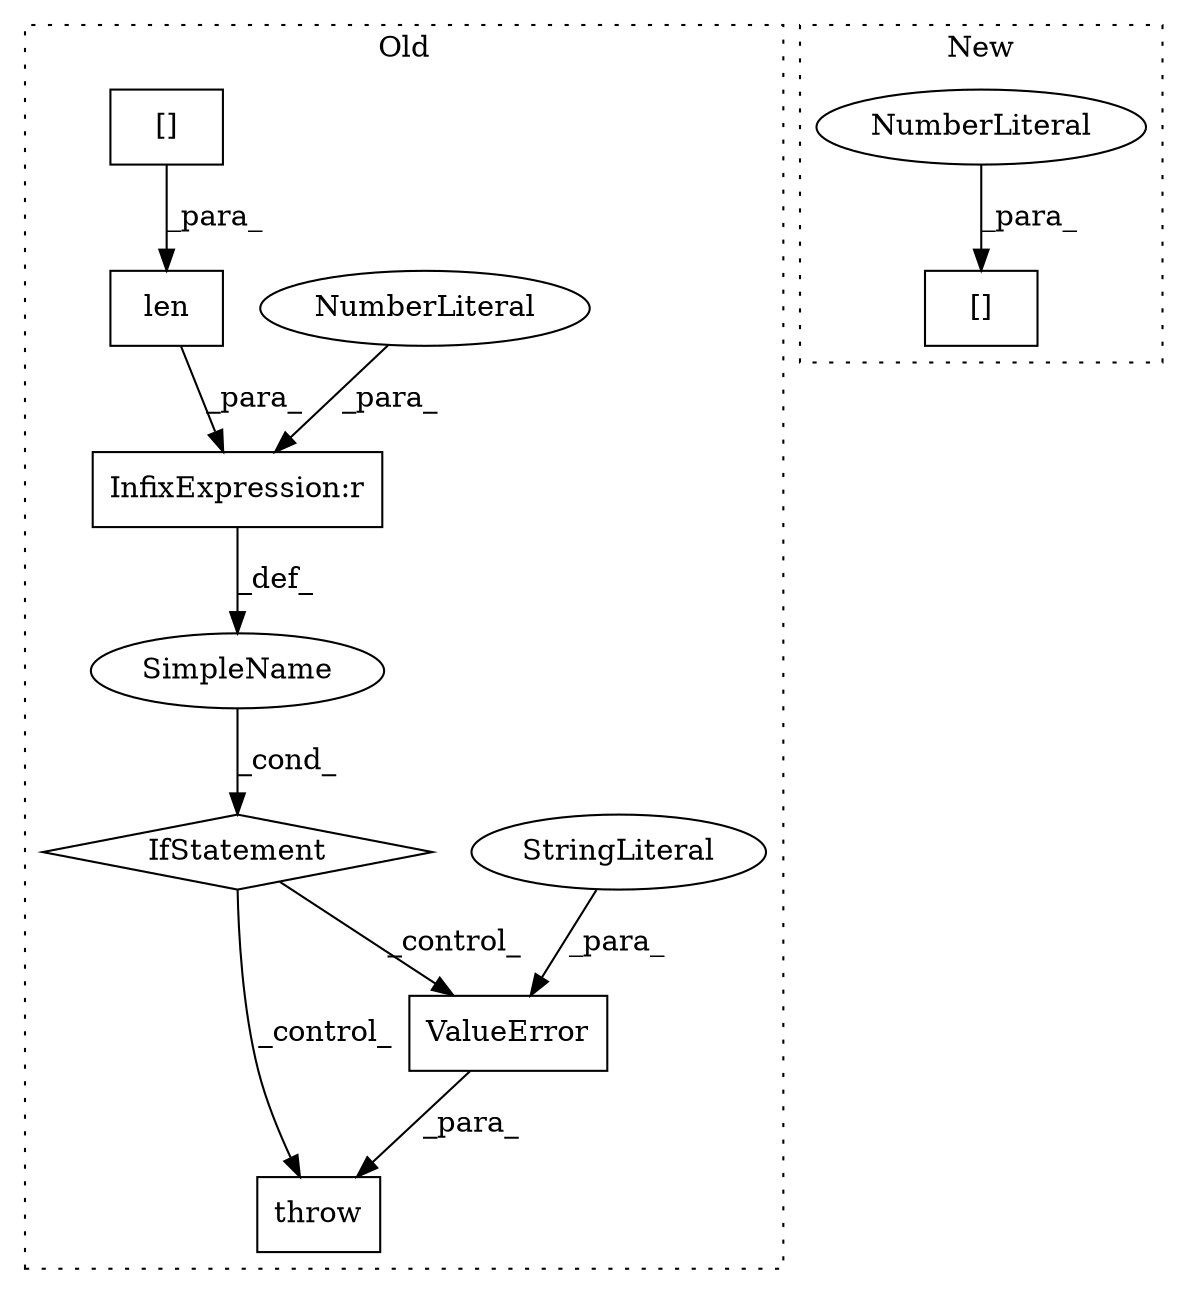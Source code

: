 digraph G {
subgraph cluster0 {
1 [label="throw" a="53" s="46416" l="6" shape="box"];
3 [label="IfStatement" a="25" s="46148,46178" l="4,2" shape="diamond"];
4 [label="SimpleName" a="42" s="" l="" shape="ellipse"];
5 [label="InfixExpression:r" a="27" s="46173" l="4" shape="box"];
6 [label="ValueError" a="32" s="46422,46477" l="11,1" shape="box"];
7 [label="StringLiteral" a="45" s="46433" l="44" shape="ellipse"];
8 [label="NumberLiteral" a="34" s="46177" l="1" shape="ellipse"];
10 [label="len" a="32" s="46152,46172" l="4,1" shape="box"];
11 [label="[]" a="2" s="46156,46171" l="14,1" shape="box"];
label = "Old";
style="dotted";
}
subgraph cluster1 {
2 [label="[]" a="2" s="34125,34135" l="9,1" shape="box"];
9 [label="NumberLiteral" a="34" s="34134" l="1" shape="ellipse"];
label = "New";
style="dotted";
}
3 -> 1 [label="_control_"];
3 -> 6 [label="_control_"];
4 -> 3 [label="_cond_"];
5 -> 4 [label="_def_"];
6 -> 1 [label="_para_"];
7 -> 6 [label="_para_"];
8 -> 5 [label="_para_"];
9 -> 2 [label="_para_"];
10 -> 5 [label="_para_"];
11 -> 10 [label="_para_"];
}